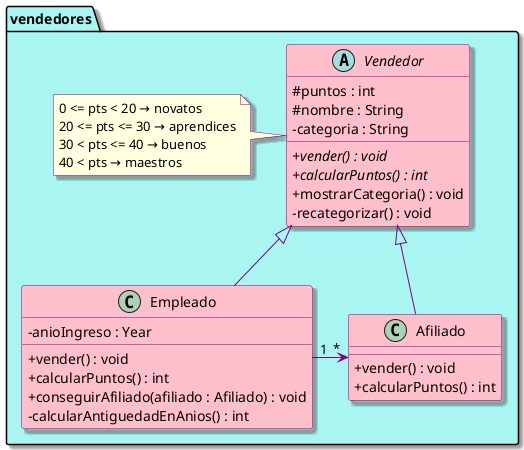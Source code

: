 @startuml
skinparam classAttributeIconSize 0
skinparam Shadowing true

skinparam class {
    ArrowColor Purple
    BackgroundColor Pink
    BorderColor Purple
}

skinparam note {
    BackgroundColor LightYellow
    BorderColor Purple
}

namespace vendedores #A9F5F2 {
    abstract class Vendedor {
        # puntos : int
        # nombre : String
        - categoria : String
        + {abstract} vender() : void
        + {abstract} calcularPuntos() : int
        + mostrarCategoria() : void
        - recategorizar() : void
    }

    note left
        0 <= pts < 20 → novatos
        20 <= pts <= 30 → aprendices
        30 < pts <= 40 → buenos
        40 < pts → maestros
    end note

    class Empleado extends Vendedor {
        - anioIngreso : Year
        + vender() : void
        + calcularPuntos() : int
        + conseguirAfiliado(afiliado : Afiliado) : void
        - calcularAntiguedadEnAnios() : int
    }

    class Afiliado extends Vendedor {
        + vender() : void
        + calcularPuntos() : int
    }

    Empleado "1" -> "*" Afiliado
}

@enduml